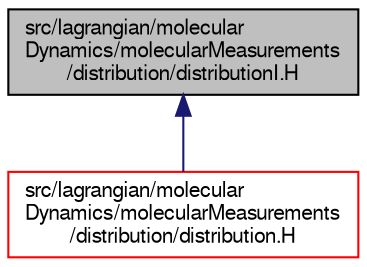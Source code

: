 digraph "src/lagrangian/molecularDynamics/molecularMeasurements/distribution/distributionI.H"
{
  bgcolor="transparent";
  edge [fontname="FreeSans",fontsize="10",labelfontname="FreeSans",labelfontsize="10"];
  node [fontname="FreeSans",fontsize="10",shape=record];
  Node1 [label="src/lagrangian/molecular\lDynamics/molecularMeasurements\l/distribution/distributionI.H",height=0.2,width=0.4,color="black", fillcolor="grey75", style="filled", fontcolor="black"];
  Node1 -> Node2 [dir="back",color="midnightblue",fontsize="10",style="solid",fontname="FreeSans"];
  Node2 [label="src/lagrangian/molecular\lDynamics/molecularMeasurements\l/distribution/distribution.H",height=0.2,width=0.4,color="red",URL="$a06392.html"];
}
